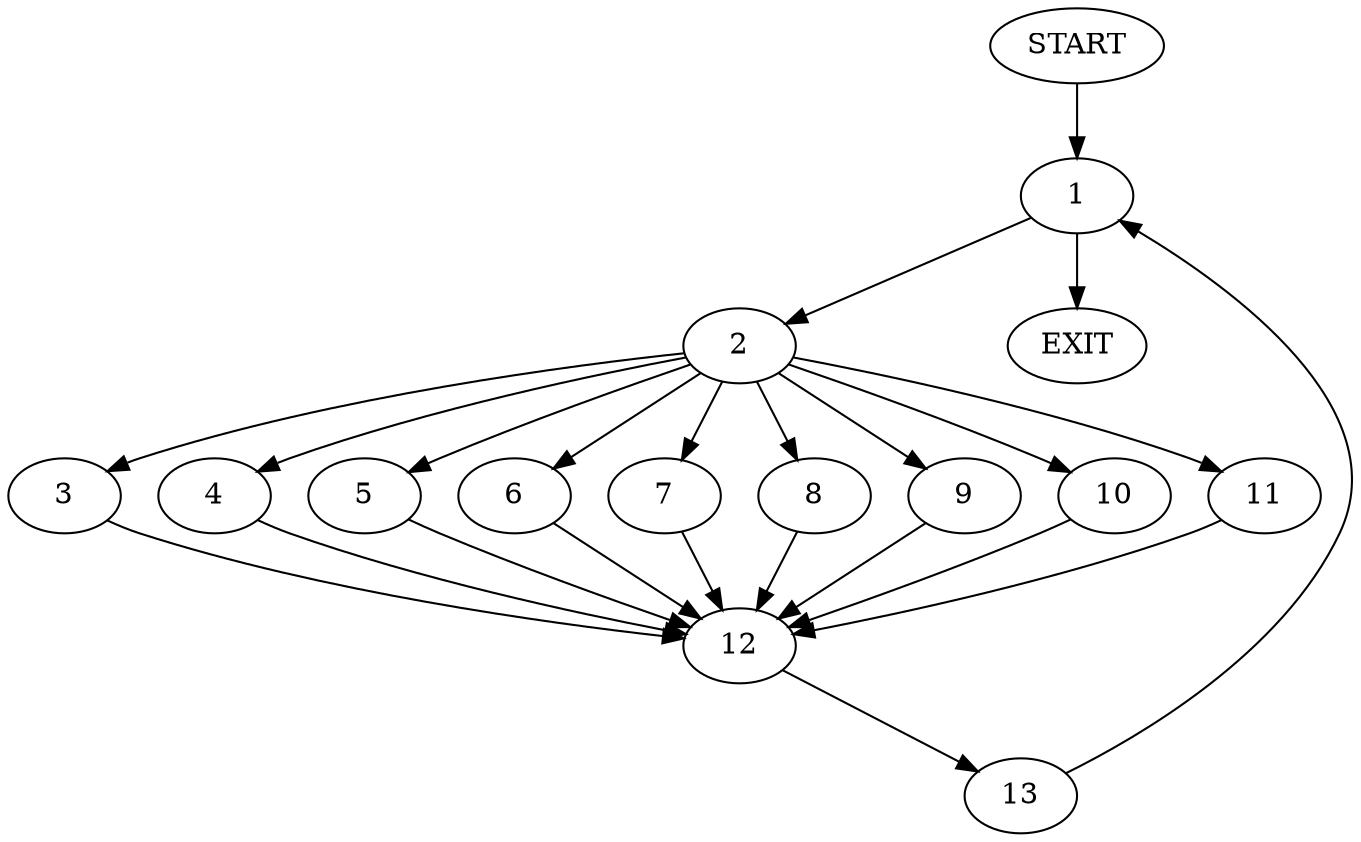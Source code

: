 digraph { 
0 [label="START"];
1;
2;
3;
4;
5;
6;
7;
8;
9;
10;
11;
12;
13;
14[label="EXIT"];
0 -> 1;
1 -> 2;
1 -> 14;
2 -> 11;
2 -> 3;
2:s2 -> 4;
2:s3 -> 5;
2:s4 -> 6;
2:s5 -> 7;
2:s6 -> 8;
2:s7 -> 9;
2:s8 -> 10;
3 -> 12;
4 -> 12;
5 -> 12;
6 -> 12;
7 -> 12;
8 -> 12;
9 -> 12;
10 -> 12;
11 -> 12;
12 -> 13;
13 -> 1;
}